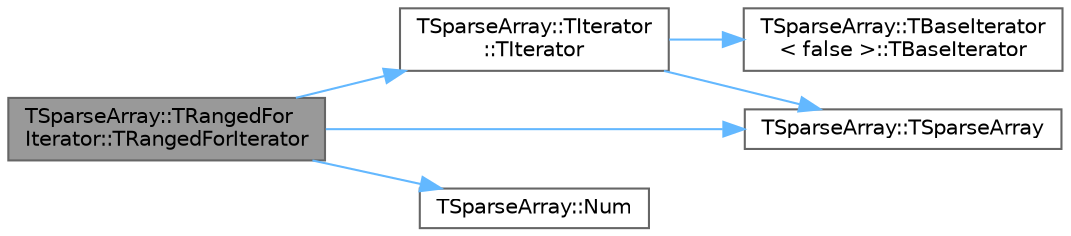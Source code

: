 digraph "TSparseArray::TRangedForIterator::TRangedForIterator"
{
 // INTERACTIVE_SVG=YES
 // LATEX_PDF_SIZE
  bgcolor="transparent";
  edge [fontname=Helvetica,fontsize=10,labelfontname=Helvetica,labelfontsize=10];
  node [fontname=Helvetica,fontsize=10,shape=box,height=0.2,width=0.4];
  rankdir="LR";
  Node1 [id="Node000001",label="TSparseArray::TRangedFor\lIterator::TRangedForIterator",height=0.2,width=0.4,color="gray40", fillcolor="grey60", style="filled", fontcolor="black",tooltip=" "];
  Node1 -> Node2 [id="edge1_Node000001_Node000002",color="steelblue1",style="solid",tooltip=" "];
  Node2 [id="Node000002",label="TSparseArray::TIterator\l::TIterator",height=0.2,width=0.4,color="grey40", fillcolor="white", style="filled",URL="$d6/d84/classTSparseArray_1_1TIterator.html#acda9e28a2162793717ecb23f40107b7c",tooltip=" "];
  Node2 -> Node3 [id="edge2_Node000002_Node000003",color="steelblue1",style="solid",tooltip=" "];
  Node3 [id="Node000003",label="TSparseArray::TBaseIterator\l\< false \>::TBaseIterator",height=0.2,width=0.4,color="grey40", fillcolor="white", style="filled",URL="$dc/d65/classTSparseArray_1_1TBaseIterator.html#ad823f79e9b0fb88ea2adcc3742728c11",tooltip=" "];
  Node2 -> Node4 [id="edge3_Node000002_Node000004",color="steelblue1",style="solid",tooltip=" "];
  Node4 [id="Node000004",label="TSparseArray::TSparseArray",height=0.2,width=0.4,color="grey40", fillcolor="white", style="filled",URL="$d0/db8/classTSparseArray.html#a485079d7197de55adb3f3283a308458d",tooltip=" "];
  Node1 -> Node4 [id="edge4_Node000001_Node000004",color="steelblue1",style="solid",tooltip=" "];
  Node1 -> Node5 [id="edge5_Node000001_Node000005",color="steelblue1",style="solid",tooltip=" "];
  Node5 [id="Node000005",label="TSparseArray::Num",height=0.2,width=0.4,color="grey40", fillcolor="white", style="filled",URL="$d0/db8/classTSparseArray.html#a78e1528869dcf3c844ed9a541c960306",tooltip=" "];
}
